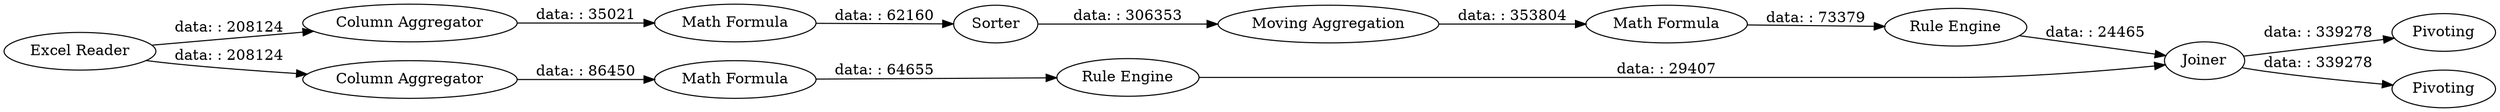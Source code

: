 digraph {
	"1542201964836939073_1" [label="Excel Reader"]
	"1542201964836939073_5" [label="Column Aggregator"]
	"1542201964836939073_10" [label="Rule Engine"]
	"1542201964836939073_18" [label=Pivoting]
	"1542201964836939073_2" [label="Column Aggregator"]
	"1542201964836939073_14" [label=Sorter]
	"1542201964836939073_16" [label="Moving Aggregation"]
	"1542201964836939073_4" [label="Rule Engine"]
	"1542201964836939073_9" [label="Math Formula"]
	"1542201964836939073_3" [label="Math Formula"]
	"1542201964836939073_20" [label=Pivoting]
	"1542201964836939073_17" [label=Joiner]
	"1542201964836939073_15" [label="Math Formula"]
	"1542201964836939073_1" -> "1542201964836939073_5" [label="data: : 208124"]
	"1542201964836939073_3" -> "1542201964836939073_4" [label="data: : 64655"]
	"1542201964836939073_5" -> "1542201964836939073_15" [label="data: : 35021"]
	"1542201964836939073_10" -> "1542201964836939073_17" [label="data: : 24465"]
	"1542201964836939073_1" -> "1542201964836939073_2" [label="data: : 208124"]
	"1542201964836939073_15" -> "1542201964836939073_14" [label="data: : 62160"]
	"1542201964836939073_17" -> "1542201964836939073_20" [label="data: : 339278"]
	"1542201964836939073_16" -> "1542201964836939073_9" [label="data: : 353804"]
	"1542201964836939073_4" -> "1542201964836939073_17" [label="data: : 29407"]
	"1542201964836939073_14" -> "1542201964836939073_16" [label="data: : 306353"]
	"1542201964836939073_17" -> "1542201964836939073_18" [label="data: : 339278"]
	"1542201964836939073_9" -> "1542201964836939073_10" [label="data: : 73379"]
	"1542201964836939073_2" -> "1542201964836939073_3" [label="data: : 86450"]
	rankdir=LR
}
